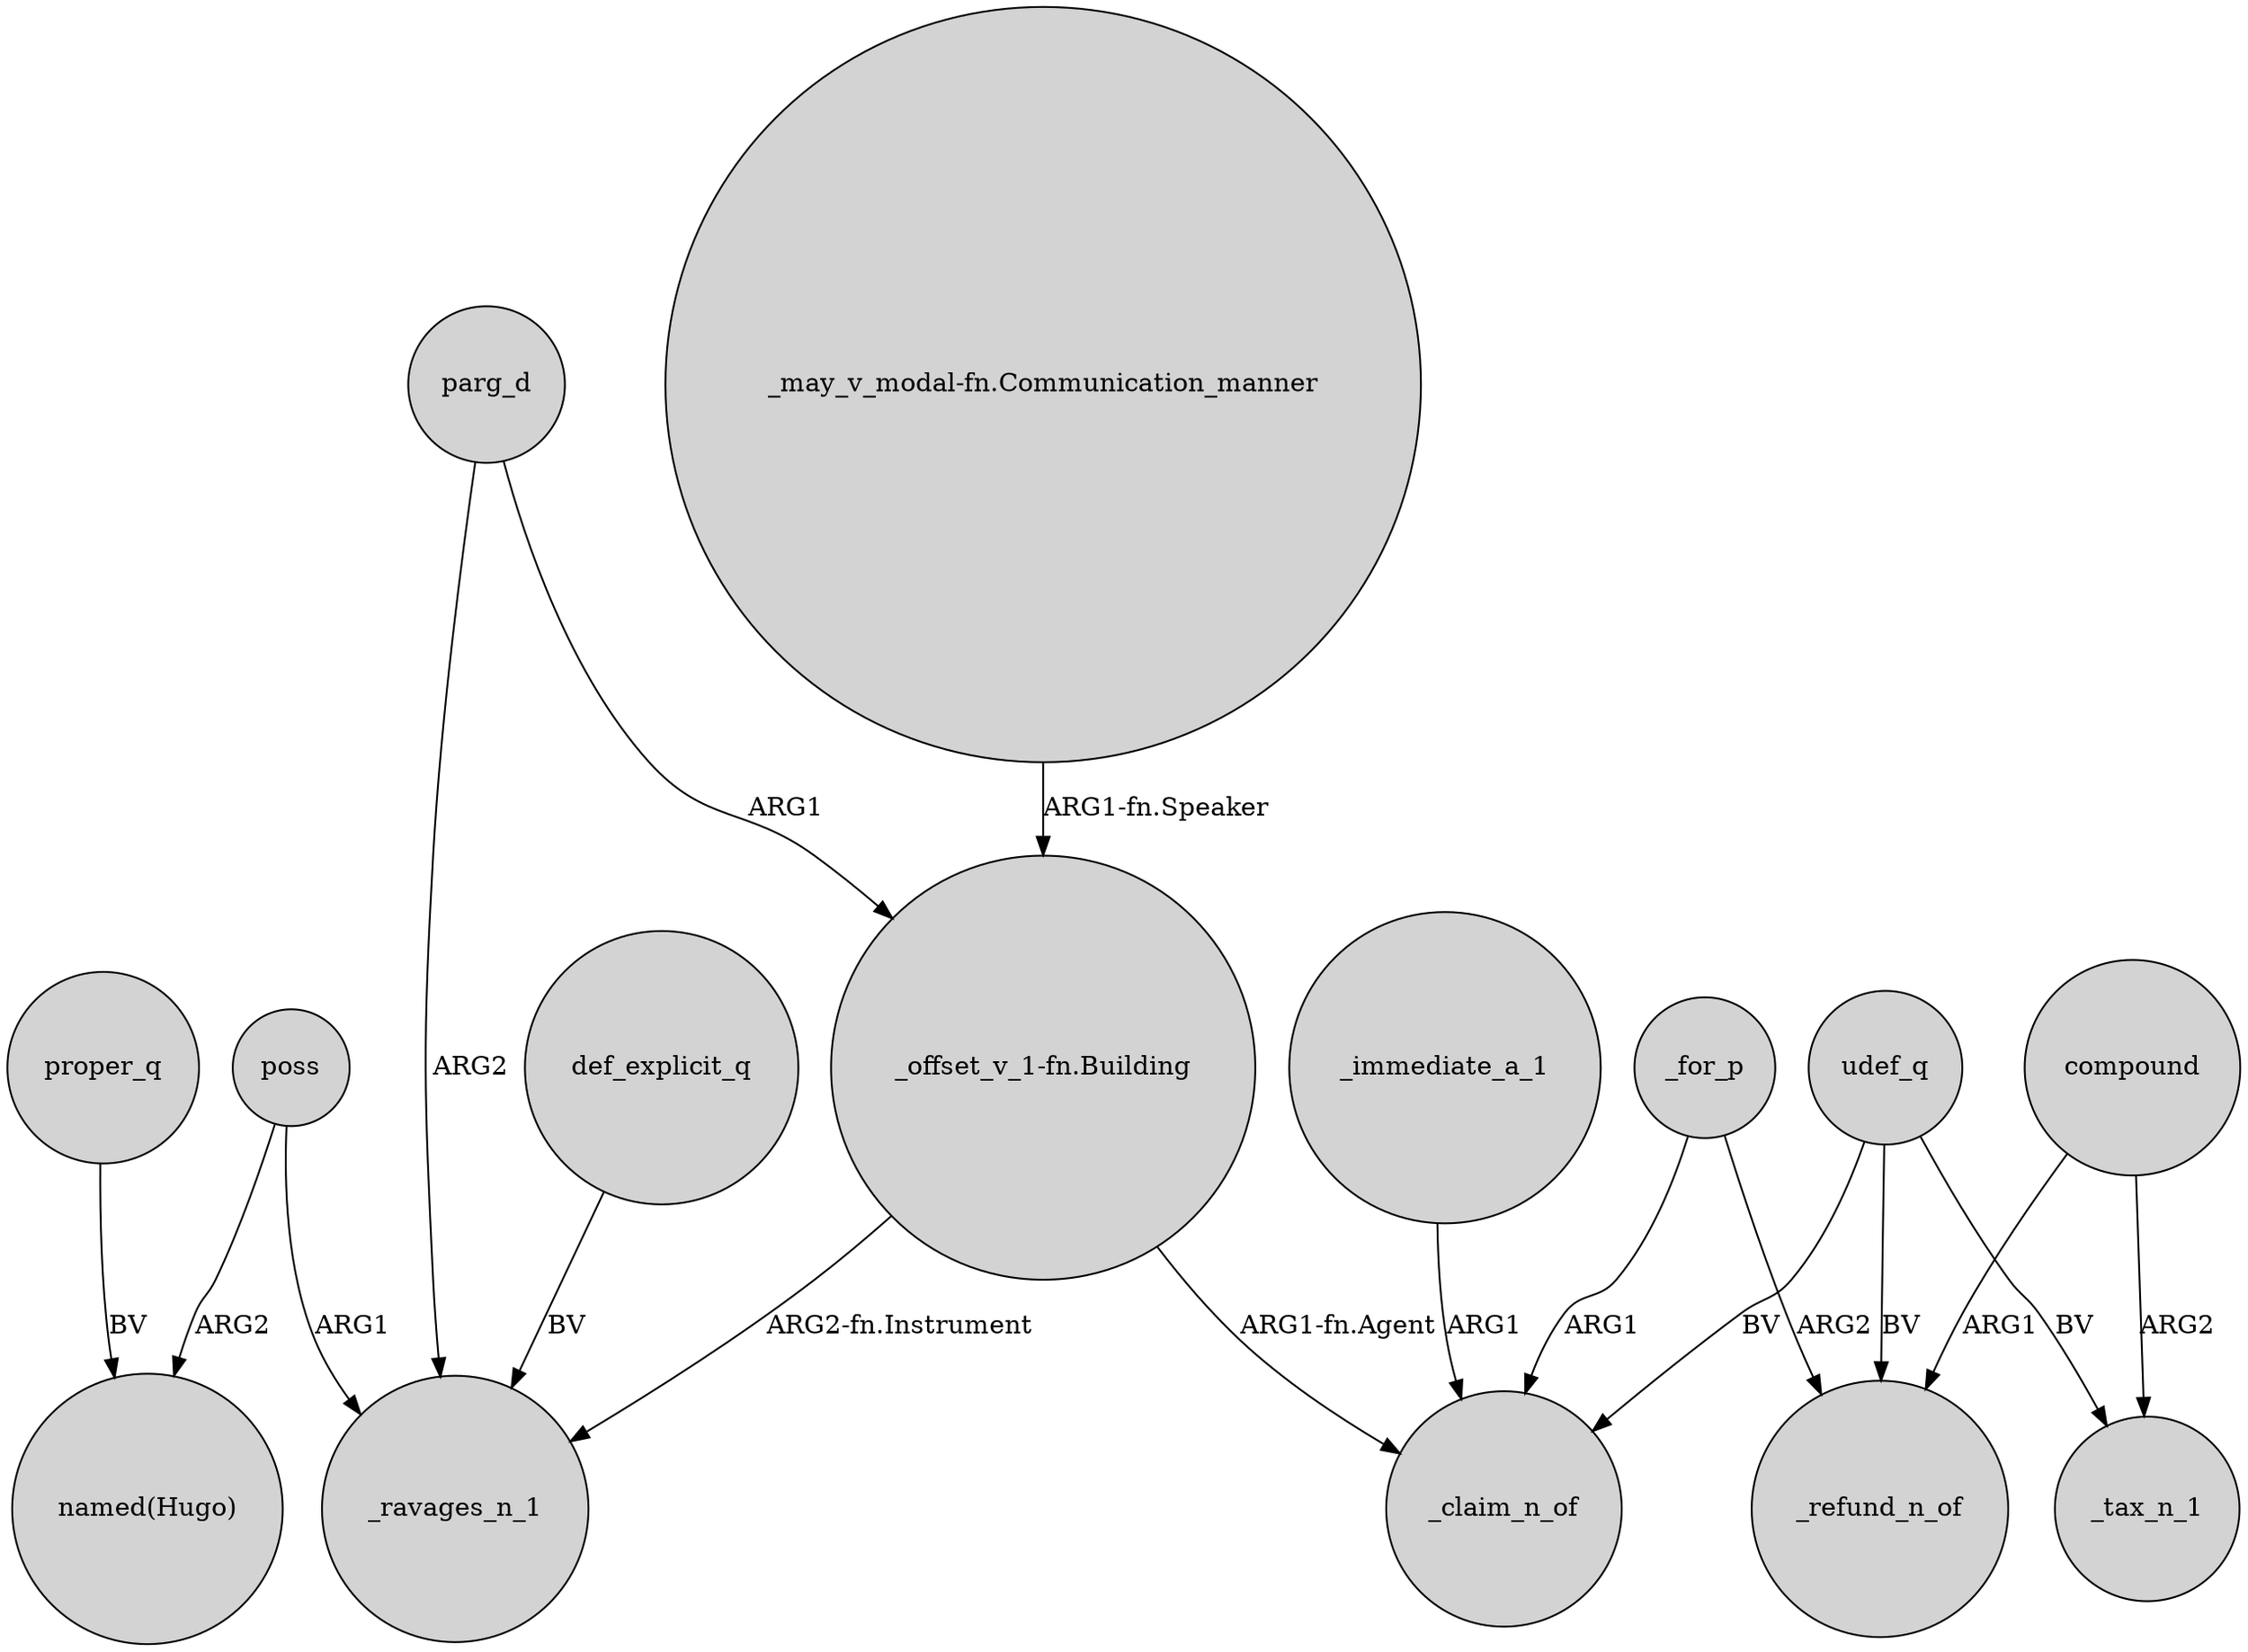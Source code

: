 digraph {
	node [shape=circle style=filled]
	proper_q -> "named(Hugo)" [label=BV]
	"_may_v_modal-fn.Communication_manner" -> "_offset_v_1-fn.Building" [label="ARG1-fn.Speaker"]
	poss -> "named(Hugo)" [label=ARG2]
	_immediate_a_1 -> _claim_n_of [label=ARG1]
	udef_q -> _claim_n_of [label=BV]
	def_explicit_q -> _ravages_n_1 [label=BV]
	_for_p -> _refund_n_of [label=ARG2]
	compound -> _tax_n_1 [label=ARG2]
	_for_p -> _claim_n_of [label=ARG1]
	"_offset_v_1-fn.Building" -> _claim_n_of [label="ARG1-fn.Agent"]
	"_offset_v_1-fn.Building" -> _ravages_n_1 [label="ARG2-fn.Instrument"]
	compound -> _refund_n_of [label=ARG1]
	parg_d -> "_offset_v_1-fn.Building" [label=ARG1]
	parg_d -> _ravages_n_1 [label=ARG2]
	udef_q -> _refund_n_of [label=BV]
	poss -> _ravages_n_1 [label=ARG1]
	udef_q -> _tax_n_1 [label=BV]
}

